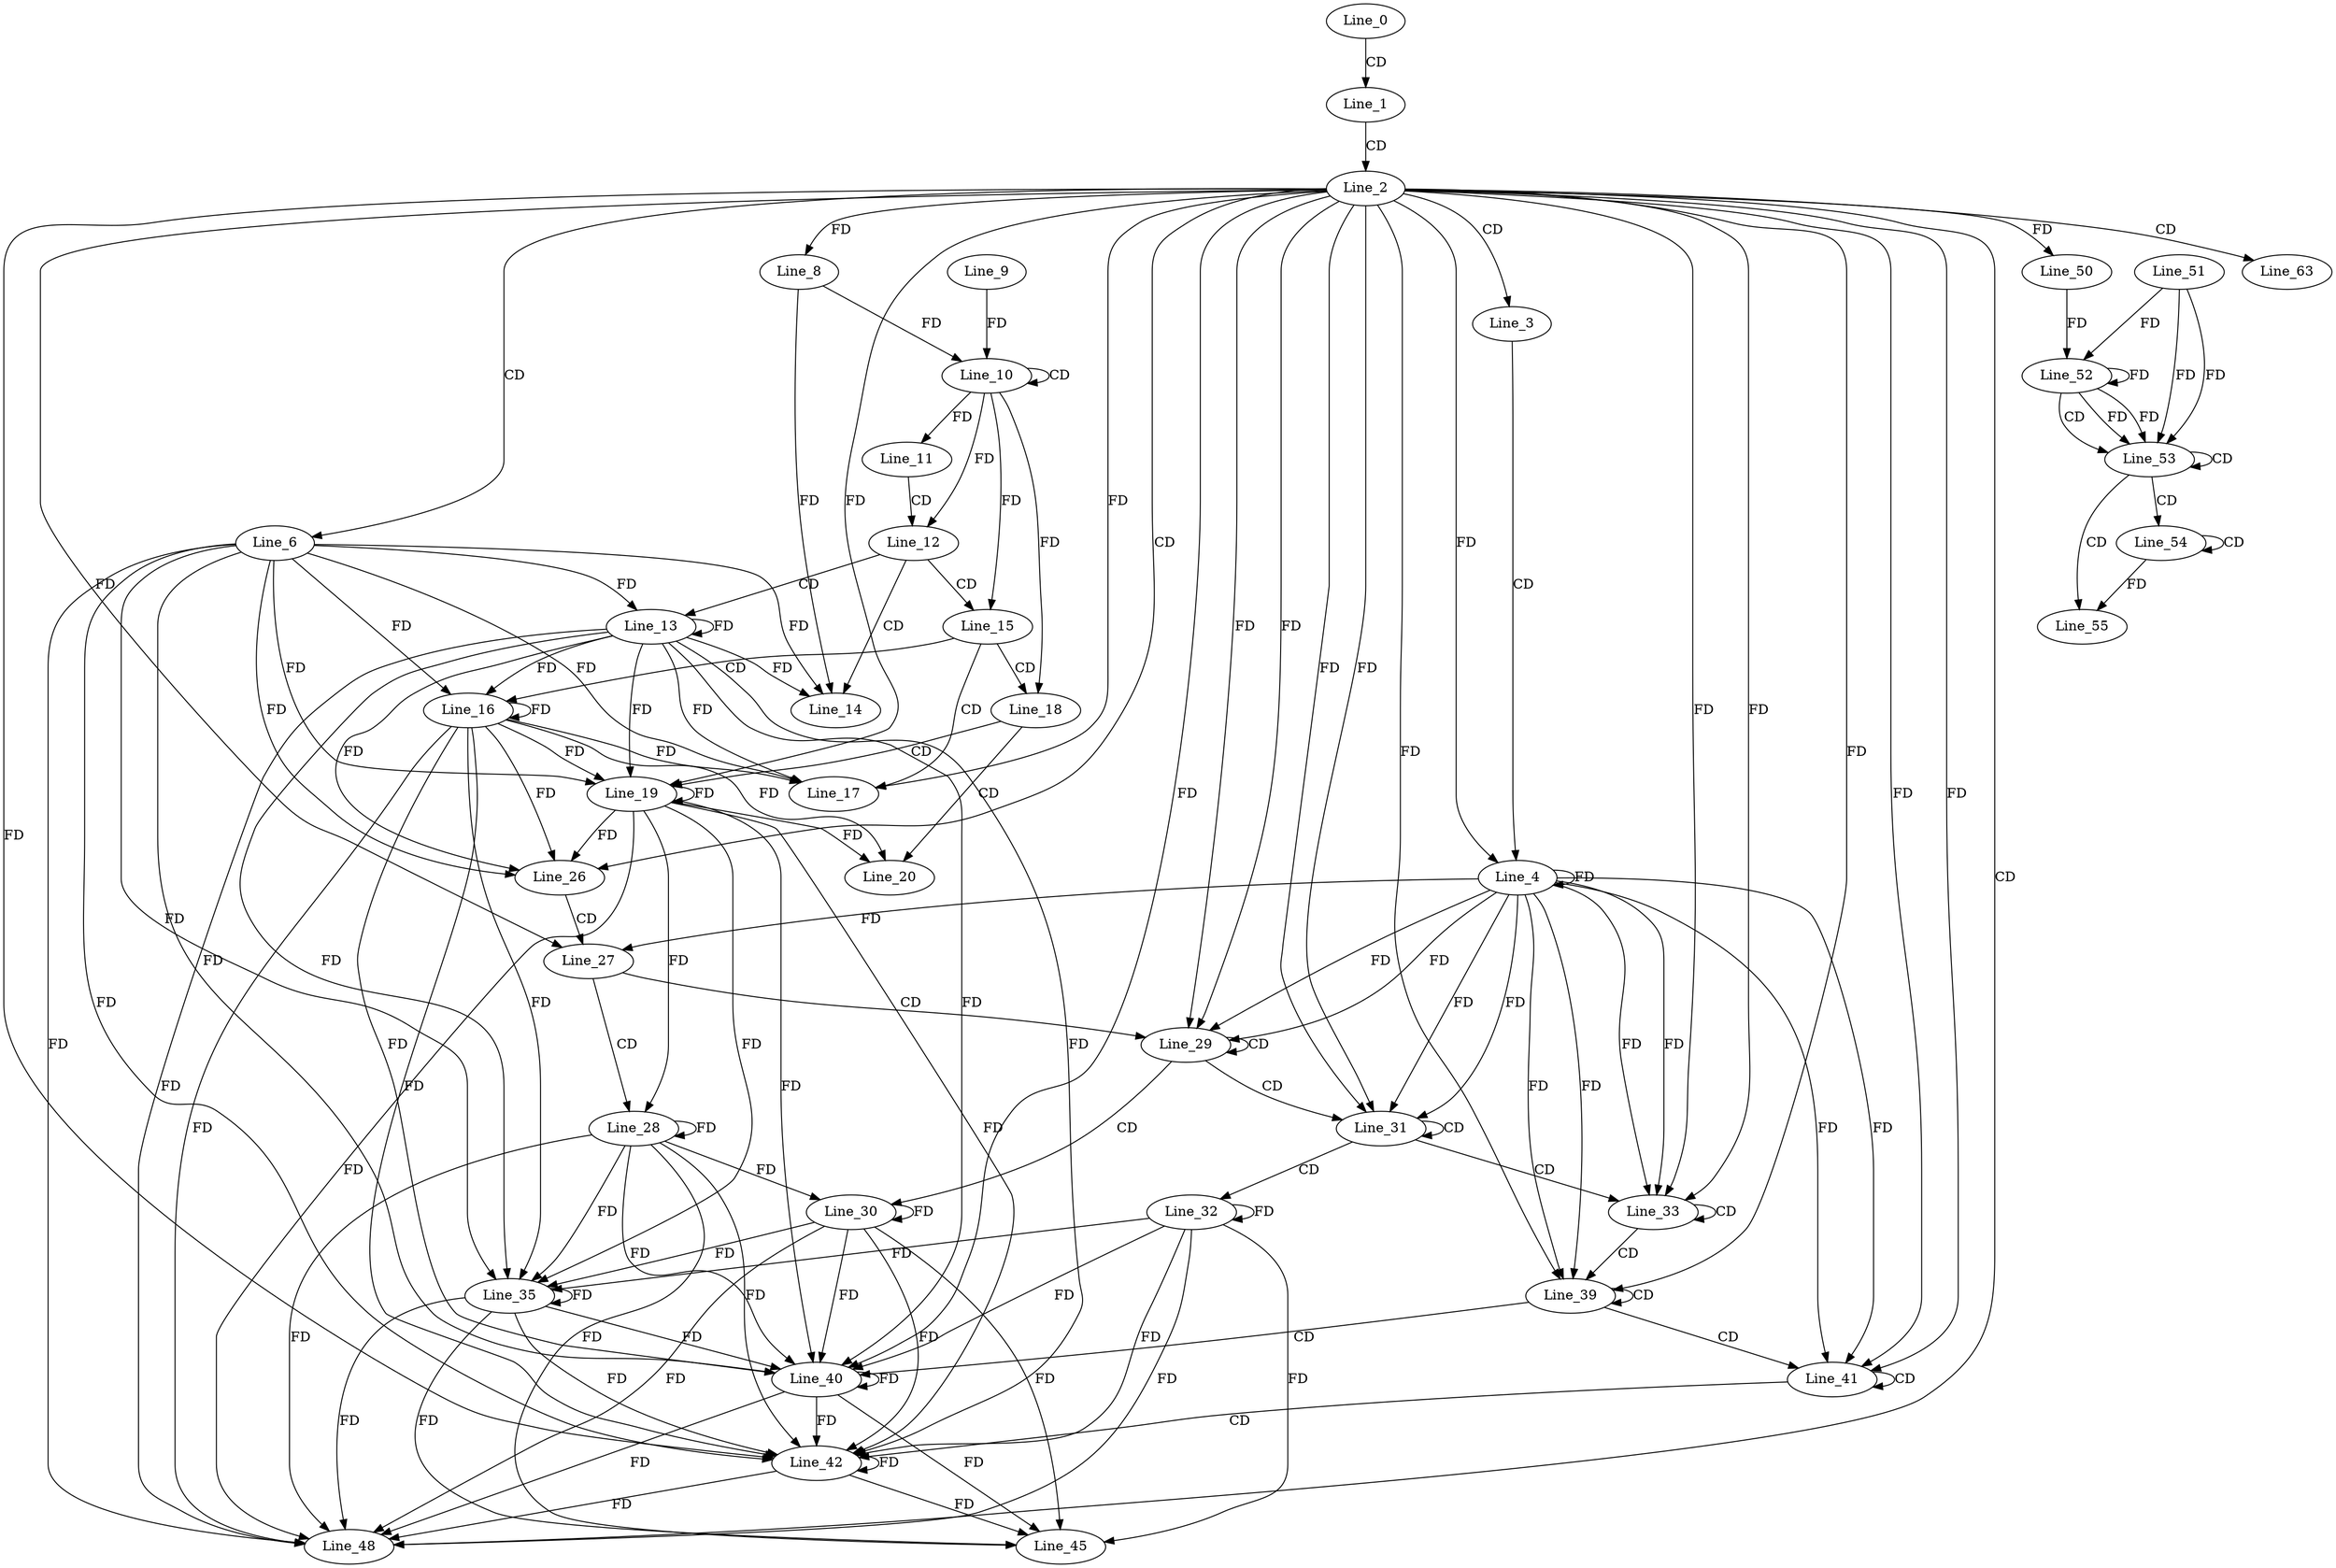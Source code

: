 digraph G {
  Line_0;
  Line_1;
  Line_2;
  Line_3;
  Line_4;
  Line_6;
  Line_8;
  Line_10;
  Line_10;
  Line_9;
  Line_8;
  Line_11;
  Line_12;
  Line_13;
  Line_14;
  Line_15;
  Line_16;
  Line_17;
  Line_17;
  Line_18;
  Line_19;
  Line_19;
  Line_20;
  Line_26;
  Line_27;
  Line_27;
  Line_27;
  Line_28;
  Line_29;
  Line_29;
  Line_30;
  Line_30;
  Line_31;
  Line_31;
  Line_32;
  Line_32;
  Line_33;
  Line_33;
  Line_35;
  Line_39;
  Line_39;
  Line_40;
  Line_40;
  Line_41;
  Line_41;
  Line_42;
  Line_42;
  Line_45;
  Line_48;
  Line_50;
  Line_52;
  Line_51;
  Line_52;
  Line_50;
  Line_52;
  Line_53;
  Line_53;
  Line_54;
  Line_54;
  Line_55;
  Line_63;
  Line_0 -> Line_1 [ label="CD" ];
  Line_1 -> Line_2 [ label="CD" ];
  Line_2 -> Line_3 [ label="CD" ];
  Line_3 -> Line_4 [ label="CD" ];
  Line_2 -> Line_4 [ label="FD" ];
  Line_4 -> Line_4 [ label="FD" ];
  Line_2 -> Line_6 [ label="CD" ];
  Line_2 -> Line_8 [ label="FD" ];
  Line_10 -> Line_10 [ label="CD" ];
  Line_9 -> Line_10 [ label="FD" ];
  Line_8 -> Line_10 [ label="FD" ];
  Line_10 -> Line_11 [ label="FD" ];
  Line_11 -> Line_12 [ label="CD" ];
  Line_10 -> Line_12 [ label="FD" ];
  Line_12 -> Line_13 [ label="CD" ];
  Line_6 -> Line_13 [ label="FD" ];
  Line_13 -> Line_13 [ label="FD" ];
  Line_12 -> Line_14 [ label="CD" ];
  Line_6 -> Line_14 [ label="FD" ];
  Line_13 -> Line_14 [ label="FD" ];
  Line_8 -> Line_14 [ label="FD" ];
  Line_12 -> Line_15 [ label="CD" ];
  Line_10 -> Line_15 [ label="FD" ];
  Line_15 -> Line_16 [ label="CD" ];
  Line_6 -> Line_16 [ label="FD" ];
  Line_13 -> Line_16 [ label="FD" ];
  Line_16 -> Line_16 [ label="FD" ];
  Line_15 -> Line_17 [ label="CD" ];
  Line_6 -> Line_17 [ label="FD" ];
  Line_13 -> Line_17 [ label="FD" ];
  Line_16 -> Line_17 [ label="FD" ];
  Line_2 -> Line_17 [ label="FD" ];
  Line_15 -> Line_18 [ label="CD" ];
  Line_10 -> Line_18 [ label="FD" ];
  Line_18 -> Line_19 [ label="CD" ];
  Line_6 -> Line_19 [ label="FD" ];
  Line_13 -> Line_19 [ label="FD" ];
  Line_16 -> Line_19 [ label="FD" ];
  Line_19 -> Line_19 [ label="FD" ];
  Line_2 -> Line_19 [ label="FD" ];
  Line_18 -> Line_20 [ label="CD" ];
  Line_16 -> Line_20 [ label="FD" ];
  Line_19 -> Line_20 [ label="FD" ];
  Line_2 -> Line_26 [ label="CD" ];
  Line_6 -> Line_26 [ label="FD" ];
  Line_13 -> Line_26 [ label="FD" ];
  Line_16 -> Line_26 [ label="FD" ];
  Line_19 -> Line_26 [ label="FD" ];
  Line_26 -> Line_27 [ label="CD" ];
  Line_2 -> Line_27 [ label="FD" ];
  Line_4 -> Line_27 [ label="FD" ];
  Line_27 -> Line_28 [ label="CD" ];
  Line_19 -> Line_28 [ label="FD" ];
  Line_28 -> Line_28 [ label="FD" ];
  Line_27 -> Line_29 [ label="CD" ];
  Line_2 -> Line_29 [ label="FD" ];
  Line_4 -> Line_29 [ label="FD" ];
  Line_29 -> Line_29 [ label="CD" ];
  Line_2 -> Line_29 [ label="FD" ];
  Line_4 -> Line_29 [ label="FD" ];
  Line_29 -> Line_30 [ label="CD" ];
  Line_28 -> Line_30 [ label="FD" ];
  Line_30 -> Line_30 [ label="FD" ];
  Line_29 -> Line_31 [ label="CD" ];
  Line_2 -> Line_31 [ label="FD" ];
  Line_4 -> Line_31 [ label="FD" ];
  Line_31 -> Line_31 [ label="CD" ];
  Line_2 -> Line_31 [ label="FD" ];
  Line_4 -> Line_31 [ label="FD" ];
  Line_31 -> Line_32 [ label="CD" ];
  Line_32 -> Line_32 [ label="FD" ];
  Line_31 -> Line_33 [ label="CD" ];
  Line_2 -> Line_33 [ label="FD" ];
  Line_4 -> Line_33 [ label="FD" ];
  Line_33 -> Line_33 [ label="CD" ];
  Line_2 -> Line_33 [ label="FD" ];
  Line_4 -> Line_33 [ label="FD" ];
  Line_6 -> Line_35 [ label="FD" ];
  Line_13 -> Line_35 [ label="FD" ];
  Line_16 -> Line_35 [ label="FD" ];
  Line_19 -> Line_35 [ label="FD" ];
  Line_28 -> Line_35 [ label="FD" ];
  Line_30 -> Line_35 [ label="FD" ];
  Line_32 -> Line_35 [ label="FD" ];
  Line_35 -> Line_35 [ label="FD" ];
  Line_33 -> Line_39 [ label="CD" ];
  Line_2 -> Line_39 [ label="FD" ];
  Line_4 -> Line_39 [ label="FD" ];
  Line_39 -> Line_39 [ label="CD" ];
  Line_2 -> Line_39 [ label="FD" ];
  Line_4 -> Line_39 [ label="FD" ];
  Line_39 -> Line_40 [ label="CD" ];
  Line_6 -> Line_40 [ label="FD" ];
  Line_13 -> Line_40 [ label="FD" ];
  Line_16 -> Line_40 [ label="FD" ];
  Line_19 -> Line_40 [ label="FD" ];
  Line_28 -> Line_40 [ label="FD" ];
  Line_30 -> Line_40 [ label="FD" ];
  Line_32 -> Line_40 [ label="FD" ];
  Line_35 -> Line_40 [ label="FD" ];
  Line_40 -> Line_40 [ label="FD" ];
  Line_2 -> Line_40 [ label="FD" ];
  Line_39 -> Line_41 [ label="CD" ];
  Line_2 -> Line_41 [ label="FD" ];
  Line_4 -> Line_41 [ label="FD" ];
  Line_41 -> Line_41 [ label="CD" ];
  Line_2 -> Line_41 [ label="FD" ];
  Line_4 -> Line_41 [ label="FD" ];
  Line_41 -> Line_42 [ label="CD" ];
  Line_6 -> Line_42 [ label="FD" ];
  Line_13 -> Line_42 [ label="FD" ];
  Line_16 -> Line_42 [ label="FD" ];
  Line_19 -> Line_42 [ label="FD" ];
  Line_28 -> Line_42 [ label="FD" ];
  Line_30 -> Line_42 [ label="FD" ];
  Line_32 -> Line_42 [ label="FD" ];
  Line_35 -> Line_42 [ label="FD" ];
  Line_40 -> Line_42 [ label="FD" ];
  Line_42 -> Line_42 [ label="FD" ];
  Line_2 -> Line_42 [ label="FD" ];
  Line_28 -> Line_45 [ label="FD" ];
  Line_30 -> Line_45 [ label="FD" ];
  Line_32 -> Line_45 [ label="FD" ];
  Line_35 -> Line_45 [ label="FD" ];
  Line_40 -> Line_45 [ label="FD" ];
  Line_42 -> Line_45 [ label="FD" ];
  Line_2 -> Line_48 [ label="CD" ];
  Line_6 -> Line_48 [ label="FD" ];
  Line_13 -> Line_48 [ label="FD" ];
  Line_16 -> Line_48 [ label="FD" ];
  Line_19 -> Line_48 [ label="FD" ];
  Line_28 -> Line_48 [ label="FD" ];
  Line_30 -> Line_48 [ label="FD" ];
  Line_32 -> Line_48 [ label="FD" ];
  Line_35 -> Line_48 [ label="FD" ];
  Line_40 -> Line_48 [ label="FD" ];
  Line_42 -> Line_48 [ label="FD" ];
  Line_2 -> Line_50 [ label="FD" ];
  Line_52 -> Line_52 [ label="FD" ];
  Line_51 -> Line_52 [ label="FD" ];
  Line_50 -> Line_52 [ label="FD" ];
  Line_52 -> Line_53 [ label="CD" ];
  Line_52 -> Line_53 [ label="FD" ];
  Line_51 -> Line_53 [ label="FD" ];
  Line_53 -> Line_53 [ label="CD" ];
  Line_52 -> Line_53 [ label="FD" ];
  Line_51 -> Line_53 [ label="FD" ];
  Line_53 -> Line_54 [ label="CD" ];
  Line_54 -> Line_54 [ label="CD" ];
  Line_53 -> Line_55 [ label="CD" ];
  Line_54 -> Line_55 [ label="FD" ];
  Line_2 -> Line_63 [ label="CD" ];
}

